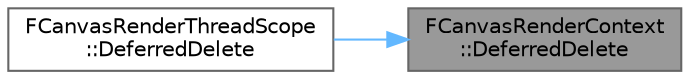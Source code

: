 digraph "FCanvasRenderContext::DeferredDelete"
{
 // INTERACTIVE_SVG=YES
 // LATEX_PDF_SIZE
  bgcolor="transparent";
  edge [fontname=Helvetica,fontsize=10,labelfontname=Helvetica,labelfontsize=10];
  node [fontname=Helvetica,fontsize=10,shape=box,height=0.2,width=0.4];
  rankdir="RL";
  Node1 [id="Node000001",label="FCanvasRenderContext\l::DeferredDelete",height=0.2,width=0.4,color="gray40", fillcolor="grey60", style="filled", fontcolor="black",tooltip=" "];
  Node1 -> Node2 [id="edge1_Node000001_Node000002",dir="back",color="steelblue1",style="solid",tooltip=" "];
  Node2 [id="Node000002",label="FCanvasRenderThreadScope\l::DeferredDelete",height=0.2,width=0.4,color="grey40", fillcolor="white", style="filled",URL="$da/d44/classFCanvasRenderThreadScope.html#a095f51b3ed692bddea312a82c8870529",tooltip=" "];
}
